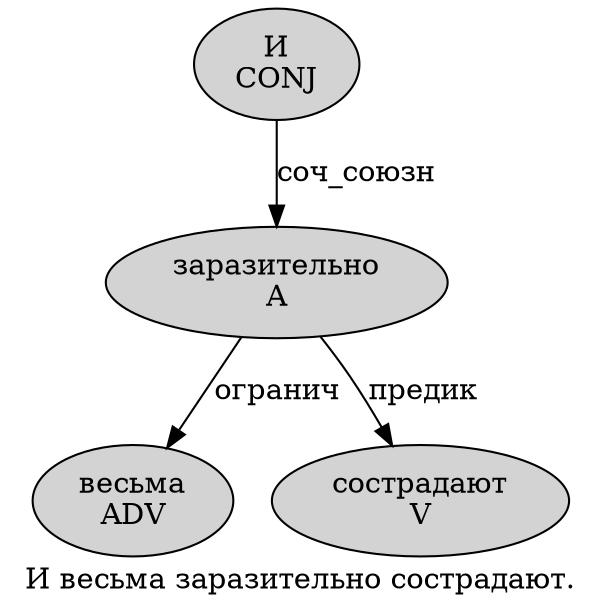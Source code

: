 digraph SENTENCE_610 {
	graph [label="И весьма заразительно сострадают."]
	node [style=filled]
		0 [label="И
CONJ" color="" fillcolor=lightgray penwidth=1 shape=ellipse]
		1 [label="весьма
ADV" color="" fillcolor=lightgray penwidth=1 shape=ellipse]
		2 [label="заразительно
A" color="" fillcolor=lightgray penwidth=1 shape=ellipse]
		3 [label="сострадают
V" color="" fillcolor=lightgray penwidth=1 shape=ellipse]
			0 -> 2 [label="соч_союзн"]
			2 -> 1 [label="огранич"]
			2 -> 3 [label="предик"]
}